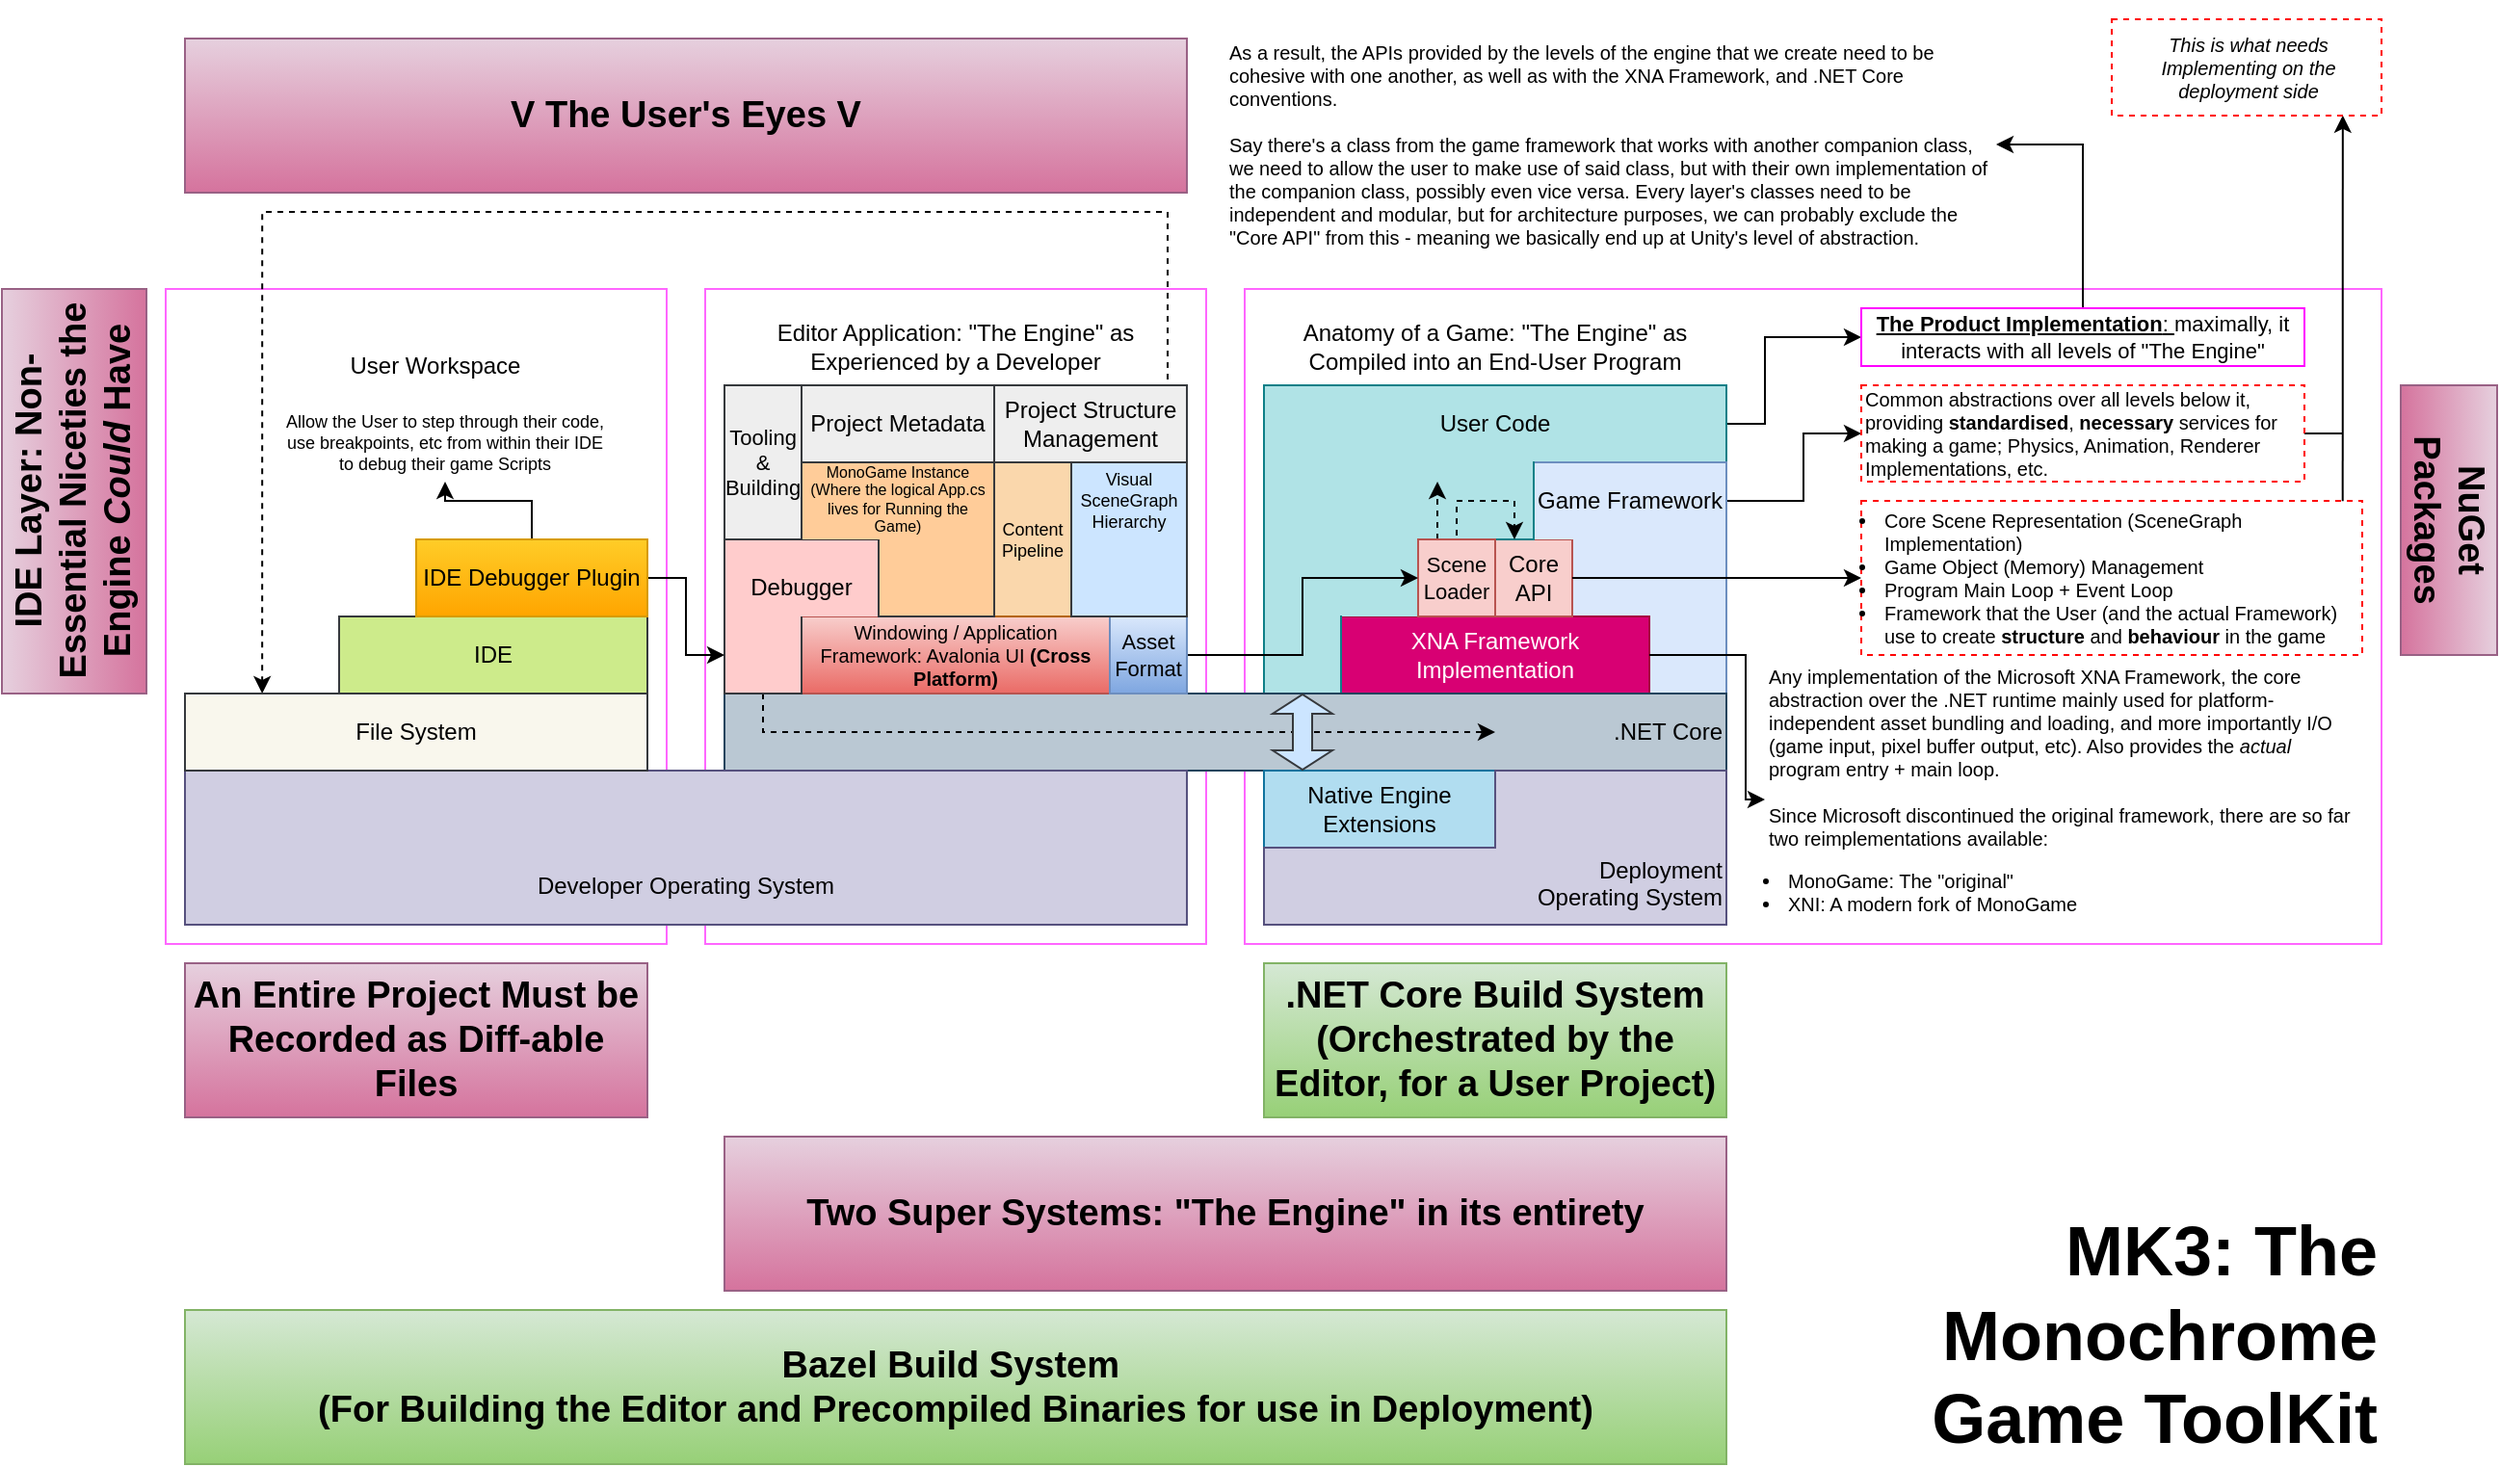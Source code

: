 <mxfile version="25.0.3">
  <diagram name="Page-1" id="nM8cbRk3KZLJgysnEEbO">
    <mxGraphModel dx="2105" dy="787" grid="1" gridSize="10" guides="1" tooltips="1" connect="1" arrows="1" fold="1" page="1" pageScale="1" pageWidth="850" pageHeight="1100" math="0" shadow="0">
      <root>
        <mxCell id="0" />
        <mxCell id="1" parent="0" />
        <mxCell id="u9vShqVt5peOWBlMv1Y0-67" value="" style="rounded=0;whiteSpace=wrap;html=1;fillColor=none;strokeColor=#FF66FF;" vertex="1" parent="1">
          <mxGeometry x="-130" y="150" width="260" height="340" as="geometry" />
        </mxCell>
        <mxCell id="u9vShqVt5peOWBlMv1Y0-78" value="IDE" style="rounded=0;whiteSpace=wrap;html=1;fillColor=#cdeb8b;strokeColor=#36393d;align=center;" vertex="1" parent="1">
          <mxGeometry x="-40" y="320" width="160" height="40" as="geometry" />
        </mxCell>
        <mxCell id="u9vShqVt5peOWBlMv1Y0-55" value="" style="rounded=0;whiteSpace=wrap;html=1;fillColor=none;strokeColor=#FF66FF;" vertex="1" parent="1">
          <mxGeometry x="150" y="150" width="260" height="340" as="geometry" />
        </mxCell>
        <mxCell id="u9vShqVt5peOWBlMv1Y0-54" value="" style="rounded=0;whiteSpace=wrap;html=1;fillColor=none;strokeColor=#FF66FF;" vertex="1" parent="1">
          <mxGeometry x="430" y="150" width="590" height="340" as="geometry" />
        </mxCell>
        <mxCell id="u9vShqVt5peOWBlMv1Y0-36" value="" style="shape=partialRectangle;whiteSpace=wrap;html=1;right=1;top=0;bottom=0;fillColor=#dae8fc;routingCenterX=-0.5;left=0;strokeColor=#6c8ebf;" vertex="1" parent="1">
          <mxGeometry x="640" y="320" width="40" height="40" as="geometry" />
        </mxCell>
        <mxCell id="u9vShqVt5peOWBlMv1Y0-15" value="" style="shape=partialRectangle;whiteSpace=wrap;html=1;right=1;top=0;bottom=0;fillColor=#dae8fc;routingCenterX=-0.5;left=0;strokeColor=#6c8ebf;" vertex="1" parent="1">
          <mxGeometry x="600" y="280" width="80" height="40" as="geometry" />
        </mxCell>
        <mxCell id="u9vShqVt5peOWBlMv1Y0-3" value="Editor Application: &quot;The Engine&quot; as Experienced by a Developer" style="text;html=1;align=center;verticalAlign=middle;whiteSpace=wrap;rounded=0;" vertex="1" parent="1">
          <mxGeometry x="160" y="160" width="240" height="40" as="geometry" />
        </mxCell>
        <mxCell id="u9vShqVt5peOWBlMv1Y0-4" value="XNA Framework Implementation" style="rounded=0;whiteSpace=wrap;html=1;fillColor=#d80073;fontColor=#ffffff;strokeColor=#A50040;" vertex="1" parent="1">
          <mxGeometry x="480" y="320" width="160" height="40" as="geometry" />
        </mxCell>
        <mxCell id="u9vShqVt5peOWBlMv1Y0-5" value="Core API" style="rounded=0;whiteSpace=wrap;html=1;fillColor=#f8cecc;strokeColor=#b85450;" vertex="1" parent="1">
          <mxGeometry x="560" y="280" width="40" height="40" as="geometry" />
        </mxCell>
        <mxCell id="u9vShqVt5peOWBlMv1Y0-43" style="edgeStyle=orthogonalEdgeStyle;rounded=0;orthogonalLoop=1;jettySize=auto;html=1;exitX=1;exitY=0.5;exitDx=0;exitDy=0;entryX=0;entryY=0.5;entryDx=0;entryDy=0;" edge="1" parent="1" source="u9vShqVt5peOWBlMv1Y0-9" target="u9vShqVt5peOWBlMv1Y0-32">
          <mxGeometry relative="1" as="geometry">
            <Array as="points">
              <mxPoint x="700" y="220" />
              <mxPoint x="700" y="175" />
            </Array>
          </mxGeometry>
        </mxCell>
        <mxCell id="u9vShqVt5peOWBlMv1Y0-9" value="User Code" style="shape=partialRectangle;whiteSpace=wrap;html=1;top=1;left=1;fillColor=#b0e3e6;bottom=0;strokeColor=#0e8088;" vertex="1" parent="1">
          <mxGeometry x="440" y="200" width="240" height="40" as="geometry" />
        </mxCell>
        <mxCell id="u9vShqVt5peOWBlMv1Y0-12" value="" style="shape=partialRectangle;whiteSpace=wrap;html=1;right=0;top=0;bottom=0;fillColor=#b0e3e6;routingCenterX=-0.5;strokeColor=#0e8088;" vertex="1" parent="1">
          <mxGeometry x="440" y="240" width="80" height="80" as="geometry" />
        </mxCell>
        <mxCell id="u9vShqVt5peOWBlMv1Y0-44" style="edgeStyle=orthogonalEdgeStyle;rounded=0;orthogonalLoop=1;jettySize=auto;html=1;exitX=1;exitY=0.5;exitDx=0;exitDy=0;entryX=0;entryY=0.5;entryDx=0;entryDy=0;" edge="1" parent="1" source="u9vShqVt5peOWBlMv1Y0-14" target="u9vShqVt5peOWBlMv1Y0-34">
          <mxGeometry relative="1" as="geometry">
            <Array as="points">
              <mxPoint x="720" y="260" />
              <mxPoint x="720" y="225" />
            </Array>
          </mxGeometry>
        </mxCell>
        <mxCell id="u9vShqVt5peOWBlMv1Y0-14" value="Game Framework" style="shape=partialRectangle;whiteSpace=wrap;html=1;bottom=0;top=1;fillColor=#dae8fc;strokeColor=#6c8ebf;" vertex="1" parent="1">
          <mxGeometry x="580" y="240" width="100" height="40" as="geometry" />
        </mxCell>
        <mxCell id="u9vShqVt5peOWBlMv1Y0-16" value="" style="shape=partialRectangle;whiteSpace=wrap;html=1;right=1;top=0;bottom=1;fillColor=#b0e3e6;routingCenterX=-0.5;left=0;strokeColor=#0e8088;" vertex="1" parent="1">
          <mxGeometry x="520" y="240" width="60" height="40" as="geometry" />
        </mxCell>
        <mxCell id="u9vShqVt5peOWBlMv1Y0-17" value="Anatomy of a Game: &quot;The Engine&quot; as Compiled into an End-User Program" style="text;html=1;align=center;verticalAlign=middle;whiteSpace=wrap;rounded=0;" vertex="1" parent="1">
          <mxGeometry x="440" y="160" width="240" height="40" as="geometry" />
        </mxCell>
        <mxCell id="u9vShqVt5peOWBlMv1Y0-19" value="" style="shape=partialRectangle;whiteSpace=wrap;html=1;right=1;top=0;bottom=0;fillColor=#b0e3e6;routingCenterX=-0.5;strokeColor=#0e8088;" vertex="1" parent="1">
          <mxGeometry x="440" y="320" width="40" height="40" as="geometry" />
        </mxCell>
        <mxCell id="u9vShqVt5peOWBlMv1Y0-20" value="&lt;div align=&quot;right&quot;&gt;.NET Core&lt;/div&gt;" style="rounded=0;whiteSpace=wrap;html=1;fillColor=#bac8d3;strokeColor=#23445d;align=right;" vertex="1" parent="1">
          <mxGeometry x="160" y="360" width="520" height="40" as="geometry" />
        </mxCell>
        <mxCell id="u9vShqVt5peOWBlMv1Y0-50" style="edgeStyle=orthogonalEdgeStyle;rounded=0;orthogonalLoop=1;jettySize=auto;html=1;exitX=0.5;exitY=0;exitDx=0;exitDy=0;entryX=1;entryY=0.5;entryDx=0;entryDy=0;" edge="1" parent="1" source="u9vShqVt5peOWBlMv1Y0-32" target="u9vShqVt5peOWBlMv1Y0-49">
          <mxGeometry relative="1" as="geometry" />
        </mxCell>
        <mxCell id="u9vShqVt5peOWBlMv1Y0-32" value="&lt;u&gt;&lt;b&gt;The Product Implementation&lt;/b&gt;: &lt;/u&gt;maximally, it interacts with all levels of &quot;The Engine&quot;" style="text;html=1;align=center;verticalAlign=middle;whiteSpace=wrap;rounded=0;fontSize=11;fillColor=none;strokeColor=#FF00FF;" vertex="1" parent="1">
          <mxGeometry x="750" y="160" width="230" height="30" as="geometry" />
        </mxCell>
        <mxCell id="u9vShqVt5peOWBlMv1Y0-92" style="edgeStyle=orthogonalEdgeStyle;rounded=0;orthogonalLoop=1;jettySize=auto;html=1;exitX=0.961;exitY=0.001;exitDx=0;exitDy=0;entryX=0.85;entryY=0.997;entryDx=0;entryDy=0;exitPerimeter=0;entryPerimeter=0;" edge="1" parent="1" source="u9vShqVt5peOWBlMv1Y0-33" target="u9vShqVt5peOWBlMv1Y0-91">
          <mxGeometry relative="1" as="geometry">
            <Array as="points">
              <mxPoint x="1000" y="60" />
            </Array>
          </mxGeometry>
        </mxCell>
        <mxCell id="u9vShqVt5peOWBlMv1Y0-33" value="&lt;ul style=&quot;padding-left: 10px;&quot;&gt;&lt;li&gt;&lt;font&gt;Core Scene Representation (SceneGraph Implementation)&lt;br&gt;&lt;/font&gt;&lt;/li&gt;&lt;li&gt;&lt;font&gt;Game Object (Memory) Management&lt;/font&gt;&lt;/li&gt;&lt;li&gt;&lt;font&gt;Program Main Loop + Event Loop&lt;/font&gt;&lt;/li&gt;&lt;li&gt;&lt;font&gt;Framework that the User (and the actual Framework) use to create &lt;b&gt;structure &lt;/b&gt;and &lt;b&gt;behaviour &lt;/b&gt;in the game&lt;br&gt;&lt;/font&gt;&lt;/li&gt;&lt;/ul&gt;" style="text;html=1;align=left;verticalAlign=middle;whiteSpace=wrap;rounded=0;fontSize=10;strokeColor=#FF0505;dashed=1;" vertex="1" parent="1">
          <mxGeometry x="750" y="260" width="260" height="80" as="geometry" />
        </mxCell>
        <mxCell id="u9vShqVt5peOWBlMv1Y0-93" style="edgeStyle=orthogonalEdgeStyle;rounded=0;orthogonalLoop=1;jettySize=auto;html=1;exitX=1;exitY=0.5;exitDx=0;exitDy=0;endArrow=none;endFill=0;" edge="1" parent="1" source="u9vShqVt5peOWBlMv1Y0-34">
          <mxGeometry relative="1" as="geometry">
            <mxPoint x="1000" y="225.047" as="targetPoint" />
          </mxGeometry>
        </mxCell>
        <mxCell id="u9vShqVt5peOWBlMv1Y0-34" value="&lt;font&gt;Common abstractions over all levels below it, providing &lt;b&gt;standardised&lt;/b&gt;, &lt;b&gt;necessary&lt;/b&gt; services for making a game; Physics, Animation, Renderer Implementations, etc.&lt;br&gt;&lt;/font&gt;" style="text;html=1;align=left;verticalAlign=middle;whiteSpace=wrap;rounded=0;strokeColor=#FF0000;fontSize=10;dashed=1;" vertex="1" parent="1">
          <mxGeometry x="750" y="200" width="230" height="50" as="geometry" />
        </mxCell>
        <mxCell id="u9vShqVt5peOWBlMv1Y0-39" value="Native Engine Extensions" style="rounded=0;whiteSpace=wrap;html=1;fillColor=#b1ddf0;strokeColor=#10739e;" vertex="1" parent="1">
          <mxGeometry x="440" y="400" width="120" height="40" as="geometry" />
        </mxCell>
        <mxCell id="u9vShqVt5peOWBlMv1Y0-40" value="" style="shape=partialRectangle;whiteSpace=wrap;html=1;right=1;top=1;bottom=0;fillColor=#d0cee2;routingCenterX=-0.5;left=1;strokeColor=#56517e;" vertex="1" parent="1">
          <mxGeometry x="560" y="400" width="120" height="40" as="geometry" />
        </mxCell>
        <mxCell id="u9vShqVt5peOWBlMv1Y0-41" value="&#xa;Deployment Operating System&#xa;&#xa;" style="shape=partialRectangle;whiteSpace=wrap;html=1;right=1;top=0;bottom=1;fillColor=#d0cee2;routingCenterX=-0.5;left=0;strokeColor=#56517e;align=right;verticalAlign=middle;spacingTop=11;" vertex="1" parent="1">
          <mxGeometry x="560" y="440" width="120" height="40" as="geometry" />
        </mxCell>
        <mxCell id="u9vShqVt5peOWBlMv1Y0-42" value="" style="shape=partialRectangle;whiteSpace=wrap;html=1;right=0;top=1;bottom=1;fillColor=#d0cee2;routingCenterX=-0.5;left=1;strokeColor=#56517e;align=right;" vertex="1" parent="1">
          <mxGeometry x="440" y="440" width="120" height="40" as="geometry" />
        </mxCell>
        <mxCell id="u9vShqVt5peOWBlMv1Y0-45" value="&lt;div&gt;Any implementation of the Microsoft XNA Framework, the core abstraction over the .NET runtime mainly used for platform-independent asset bundling and loading, and more importantly I/O (game input, pixel buffer output, etc). Also provides the &lt;i&gt;actual &lt;/i&gt;program entry + main loop.&lt;br&gt;&lt;/div&gt;&lt;div&gt;&lt;br&gt;&lt;/div&gt;&lt;div&gt;Since Microsoft discontinued the original framework, there are so far two reimplementations available:&lt;/div&gt;&lt;div&gt;&lt;ul style=&quot;padding-left: 10px;&quot;&gt;&lt;li&gt;MonoGame: The &quot;original&quot;&lt;/li&gt;&lt;li&gt;XNI: A modern fork of MonoGame&lt;br&gt;&lt;/li&gt;&lt;/ul&gt;&lt;/div&gt;" style="text;html=1;align=left;verticalAlign=middle;whiteSpace=wrap;rounded=0;fontSize=10;" vertex="1" parent="1">
          <mxGeometry x="700" y="350" width="310" height="130" as="geometry" />
        </mxCell>
        <mxCell id="u9vShqVt5peOWBlMv1Y0-47" style="edgeStyle=orthogonalEdgeStyle;rounded=0;orthogonalLoop=1;jettySize=auto;html=1;exitX=1;exitY=0.5;exitDx=0;exitDy=0;entryX=0;entryY=0.5;entryDx=0;entryDy=0;" edge="1" parent="1" source="u9vShqVt5peOWBlMv1Y0-4" target="u9vShqVt5peOWBlMv1Y0-45">
          <mxGeometry relative="1" as="geometry">
            <Array as="points">
              <mxPoint x="690" y="340" />
              <mxPoint x="690" y="415" />
            </Array>
          </mxGeometry>
        </mxCell>
        <mxCell id="u9vShqVt5peOWBlMv1Y0-28" style="edgeStyle=orthogonalEdgeStyle;rounded=0;orthogonalLoop=1;jettySize=auto;html=1;exitX=1;exitY=0.5;exitDx=0;exitDy=0;entryX=0;entryY=0.5;entryDx=0;entryDy=0;" edge="1" parent="1" source="u9vShqVt5peOWBlMv1Y0-5" target="u9vShqVt5peOWBlMv1Y0-33">
          <mxGeometry relative="1" as="geometry">
            <mxPoint x="720" y="300" as="targetPoint" />
            <mxPoint x="640" y="300" as="sourcePoint" />
            <Array as="points">
              <mxPoint x="740" y="300" />
              <mxPoint x="740" y="300" />
            </Array>
          </mxGeometry>
        </mxCell>
        <mxCell id="u9vShqVt5peOWBlMv1Y0-49" value="&lt;div&gt;As a result, the APIs provided by the levels of the engine that we create need to be cohesive with one another, as well as with the XNA Framework, and .NET Core conventions.&lt;/div&gt;&lt;div&gt;&lt;br&gt;&lt;/div&gt;&lt;div&gt;Say there&#39;s a class from the game framework that works with another companion class, we need to allow the user to make use of said class, but with their own implementation of the companion class, possibly even vice versa. Every layer&#39;s classes need to be independent and modular, but for architecture purposes, we can probably exclude the &quot;Core API&quot; from this - meaning we basically end up at Unity&#39;s level of abstraction.&lt;br&gt;&lt;/div&gt;" style="text;html=1;align=left;verticalAlign=middle;whiteSpace=wrap;rounded=0;fontSize=10;" vertex="1" parent="1">
          <mxGeometry x="420" width="400" height="150" as="geometry" />
        </mxCell>
        <mxCell id="u9vShqVt5peOWBlMv1Y0-59" style="edgeStyle=orthogonalEdgeStyle;rounded=0;orthogonalLoop=1;jettySize=auto;html=1;entryX=0.167;entryY=0.25;entryDx=0;entryDy=0;dashed=1;exitX=0.25;exitY=0;exitDx=0;exitDy=0;entryPerimeter=0;" edge="1" parent="1" source="u9vShqVt5peOWBlMv1Y0-51" target="u9vShqVt5peOWBlMv1Y0-16">
          <mxGeometry relative="1" as="geometry">
            <mxPoint x="500" y="260" as="sourcePoint" />
            <Array as="points">
              <mxPoint x="530" y="260" />
              <mxPoint x="530" y="260" />
            </Array>
          </mxGeometry>
        </mxCell>
        <mxCell id="u9vShqVt5peOWBlMv1Y0-61" style="edgeStyle=orthogonalEdgeStyle;rounded=0;orthogonalLoop=1;jettySize=auto;html=1;entryX=0.25;entryY=0;entryDx=0;entryDy=0;dashed=1;exitX=0.5;exitY=1;exitDx=0;exitDy=0;" edge="1" parent="1" source="u9vShqVt5peOWBlMv1Y0-16" target="u9vShqVt5peOWBlMv1Y0-5">
          <mxGeometry relative="1" as="geometry">
            <mxPoint x="510" y="260" as="sourcePoint" />
            <Array as="points">
              <mxPoint x="540" y="280" />
              <mxPoint x="540" y="260" />
              <mxPoint x="570" y="260" />
            </Array>
          </mxGeometry>
        </mxCell>
        <mxCell id="u9vShqVt5peOWBlMv1Y0-51" value="Scene Loader" style="rounded=0;whiteSpace=wrap;html=1;fillColor=#f8cecc;strokeColor=#b85450;fontSize=11;" vertex="1" parent="1">
          <mxGeometry x="520" y="280" width="40" height="40" as="geometry" />
        </mxCell>
        <mxCell id="u9vShqVt5peOWBlMv1Y0-66" value="" style="endArrow=classic;html=1;rounded=0;dashed=1;" edge="1" parent="1">
          <mxGeometry width="50" height="50" relative="1" as="geometry">
            <mxPoint x="180" y="360" as="sourcePoint" />
            <mxPoint x="560" y="380" as="targetPoint" />
            <Array as="points">
              <mxPoint x="180" y="380" />
            </Array>
          </mxGeometry>
        </mxCell>
        <mxCell id="u9vShqVt5peOWBlMv1Y0-52" value="" style="shape=partialRectangle;whiteSpace=wrap;html=1;right=1;top=1;bottom=0;fillColor=#d0cee2;routingCenterX=-0.5;left=1;strokeColor=#56517e;align=center;" vertex="1" parent="1">
          <mxGeometry x="-120" y="400" width="520" height="40" as="geometry" />
        </mxCell>
        <mxCell id="u9vShqVt5peOWBlMv1Y0-53" value="Developer Operating System" style="shape=partialRectangle;whiteSpace=wrap;html=1;right=1;top=0;bottom=1;fillColor=#d0cee2;routingCenterX=-0.5;left=1;strokeColor=#56517e;align=center;" vertex="1" parent="1">
          <mxGeometry x="-120" y="440" width="520" height="40" as="geometry" />
        </mxCell>
        <mxCell id="u9vShqVt5peOWBlMv1Y0-56" value="Windowing / Application Framework: Avalonia UI &lt;b&gt;(Cross Platform)&lt;/b&gt;" style="rounded=0;whiteSpace=wrap;html=1;fillColor=#f8cecc;strokeColor=#b85450;gradientColor=#ea6b66;fontSize=10;" vertex="1" parent="1">
          <mxGeometry x="200" y="320" width="160" height="40" as="geometry" />
        </mxCell>
        <mxCell id="u9vShqVt5peOWBlMv1Y0-58" style="edgeStyle=orthogonalEdgeStyle;rounded=0;orthogonalLoop=1;jettySize=auto;html=1;exitX=1;exitY=0.5;exitDx=0;exitDy=0;entryX=0;entryY=0.5;entryDx=0;entryDy=0;" edge="1" parent="1" source="u9vShqVt5peOWBlMv1Y0-57" target="u9vShqVt5peOWBlMv1Y0-51">
          <mxGeometry relative="1" as="geometry">
            <Array as="points">
              <mxPoint x="460" y="340" />
              <mxPoint x="460" y="300" />
            </Array>
          </mxGeometry>
        </mxCell>
        <mxCell id="u9vShqVt5peOWBlMv1Y0-57" value="Asset Format" style="rounded=0;whiteSpace=wrap;html=1;fillColor=#dae8fc;strokeColor=#6c8ebf;gradientColor=#7ea6e0;fontSize=11;" vertex="1" parent="1">
          <mxGeometry x="360" y="320" width="40" height="40" as="geometry" />
        </mxCell>
        <mxCell id="u9vShqVt5peOWBlMv1Y0-60" value="Two Super Systems: &quot;The Engine&quot; in its entirety" style="rounded=0;whiteSpace=wrap;html=1;fillColor=#e6d0de;gradientColor=#d5739d;strokeColor=#996185;verticalAlign=middle;fontSize=19;fontStyle=1" vertex="1" parent="1">
          <mxGeometry x="160" y="590" width="520" height="80" as="geometry" />
        </mxCell>
        <mxCell id="u9vShqVt5peOWBlMv1Y0-63" value="" style="shape=partialRectangle;whiteSpace=wrap;html=1;right=1;top=0;bottom=1;fillColor=#ffcccc;routingCenterX=-0.5;strokeColor=#36393d;left=1;" vertex="1" parent="1">
          <mxGeometry x="160" y="320" width="40" height="40" as="geometry" />
        </mxCell>
        <mxCell id="u9vShqVt5peOWBlMv1Y0-64" value="&lt;br&gt;Debugger&lt;div&gt;&lt;br/&gt;&lt;/div&gt;" style="shape=partialRectangle;whiteSpace=wrap;html=1;right=1;top=1;bottom=0;fillColor=#ffcccc;routingCenterX=-0.5;strokeColor=#36393d;left=1;verticalAlign=middle;spacingTop=10;" vertex="1" parent="1">
          <mxGeometry x="160" y="280" width="80" height="40" as="geometry" />
        </mxCell>
        <mxCell id="u9vShqVt5peOWBlMv1Y0-48" value="" style="shape=flexArrow;endArrow=classic;startArrow=classic;html=1;rounded=0;endSize=3;startSize=3;fillColor=#cce5ff;strokeColor=#36393d;" edge="1" parent="1" target="u9vShqVt5peOWBlMv1Y0-19">
          <mxGeometry width="100" height="100" relative="1" as="geometry">
            <mxPoint x="460" y="400" as="sourcePoint" />
            <mxPoint x="560" y="300" as="targetPoint" />
          </mxGeometry>
        </mxCell>
        <mxCell id="u9vShqVt5peOWBlMv1Y0-68" value="MK3: The Monochrome Game ToolKit" style="text;html=1;align=right;verticalAlign=bottom;whiteSpace=wrap;rounded=0;fontStyle=1;fontSize=36;" vertex="1" parent="1">
          <mxGeometry x="690" y="580" width="330" height="180" as="geometry" />
        </mxCell>
        <mxCell id="u9vShqVt5peOWBlMv1Y0-70" value="Content Pipeline" style="rounded=0;whiteSpace=wrap;html=1;fillColor=#fad7ac;strokeColor=#b46504;fontSize=9;" vertex="1" parent="1">
          <mxGeometry x="300" y="240" width="40" height="80" as="geometry" />
        </mxCell>
        <mxCell id="u9vShqVt5peOWBlMv1Y0-71" value="" style="shape=partialRectangle;whiteSpace=wrap;html=1;right=1;top=0;bottom=1;fillColor=#cce5ff;routingCenterX=-0.5;strokeColor=#36393d;left=1;" vertex="1" parent="1">
          <mxGeometry x="340" y="280" width="60" height="40" as="geometry" />
        </mxCell>
        <mxCell id="u9vShqVt5peOWBlMv1Y0-72" value="&lt;br&gt;&lt;div&gt;Visual SceneGraph Hierarchy&lt;br&gt;&lt;/div&gt;&lt;div&gt;&lt;br&gt;&lt;/div&gt;" style="shape=partialRectangle;whiteSpace=wrap;html=1;right=1;top=1;bottom=0;fillColor=#cce5ff;routingCenterX=-0.5;strokeColor=#36393d;left=1;fontSize=9;spacingTop=0;" vertex="1" parent="1">
          <mxGeometry x="340" y="240" width="60" height="40" as="geometry" />
        </mxCell>
        <mxCell id="u9vShqVt5peOWBlMv1Y0-82" style="edgeStyle=orthogonalEdgeStyle;rounded=0;orthogonalLoop=1;jettySize=auto;html=1;exitX=0.75;exitY=0;exitDx=0;exitDy=0;entryX=0.167;entryY=0;entryDx=0;entryDy=0;entryPerimeter=0;dashed=1;" edge="1" parent="1" source="u9vShqVt5peOWBlMv1Y0-73" target="u9vShqVt5peOWBlMv1Y0-81">
          <mxGeometry relative="1" as="geometry">
            <mxPoint x="-80" y="280" as="targetPoint" />
            <Array as="points">
              <mxPoint x="390" y="200" />
              <mxPoint x="390" y="110" />
              <mxPoint x="-80" y="110" />
            </Array>
          </mxGeometry>
        </mxCell>
        <mxCell id="u9vShqVt5peOWBlMv1Y0-73" value="Project Structure Management" style="rounded=0;whiteSpace=wrap;html=1;fillColor=#eeeeee;strokeColor=#36393d;" vertex="1" parent="1">
          <mxGeometry x="300" y="200" width="100" height="40" as="geometry" />
        </mxCell>
        <UserObject label="" link="&#xa;&lt;font style=&quot;font-size: 11px;&quot;&gt;MonoGame Instance (Where the logical App.cs lives for Running the Game)&lt;/font&gt;&#xa;&#xa;" id="u9vShqVt5peOWBlMv1Y0-74">
          <mxCell style="shape=partialRectangle;whiteSpace=wrap;html=1;right=1;top=0;bottom=1;fillColor=#ffcc99;routingCenterX=-0.5;strokeColor=#36393d;left=1;" vertex="1" parent="1">
            <mxGeometry x="240" y="280" width="60" height="40" as="geometry" />
          </mxCell>
        </UserObject>
        <UserObject label="&#xa;&lt;font&gt;MonoGame Instance (Where the logical App.cs lives for Running the Game)&lt;/font&gt;&#xa;&#xa;" link="&#xa;&lt;font style=&quot;font-size: 11px;&quot;&gt;MonoGame Instance (Where the logical App.cs lives for Running the Game)&lt;/font&gt;&#xa;&#xa;" id="u9vShqVt5peOWBlMv1Y0-75">
          <mxCell style="shape=partialRectangle;whiteSpace=wrap;html=1;right=1;top=1;bottom=0;fillColor=#ffcc99;routingCenterX=-0.5;strokeColor=#36393d;left=1;fontSize=8;spacingTop=7;" vertex="1" parent="1">
            <mxGeometry x="200" y="240" width="100" height="40" as="geometry" />
          </mxCell>
        </UserObject>
        <mxCell id="u9vShqVt5peOWBlMv1Y0-76" value="Project Metadata" style="rounded=0;whiteSpace=wrap;html=1;fillColor=#eeeeee;strokeColor=#36393d;" vertex="1" parent="1">
          <mxGeometry x="200" y="200" width="100" height="40" as="geometry" />
        </mxCell>
        <mxCell id="u9vShqVt5peOWBlMv1Y0-77" value="Tooling &amp;amp; Building" style="rounded=0;whiteSpace=wrap;html=1;fillColor=#eeeeee;strokeColor=#36393d;fontSize=11;" vertex="1" parent="1">
          <mxGeometry x="160" y="200" width="40" height="80" as="geometry" />
        </mxCell>
        <mxCell id="u9vShqVt5peOWBlMv1Y0-80" style="edgeStyle=orthogonalEdgeStyle;rounded=0;orthogonalLoop=1;jettySize=auto;html=1;exitX=1;exitY=0.5;exitDx=0;exitDy=0;entryX=0;entryY=0.5;entryDx=0;entryDy=0;" edge="1" parent="1" source="u9vShqVt5peOWBlMv1Y0-79" target="u9vShqVt5peOWBlMv1Y0-63">
          <mxGeometry relative="1" as="geometry" />
        </mxCell>
        <mxCell id="u9vShqVt5peOWBlMv1Y0-87" style="edgeStyle=orthogonalEdgeStyle;rounded=0;orthogonalLoop=1;jettySize=auto;html=1;exitX=0.5;exitY=0;exitDx=0;exitDy=0;entryX=0.5;entryY=1;entryDx=0;entryDy=0;" edge="1" parent="1" source="u9vShqVt5peOWBlMv1Y0-79" target="u9vShqVt5peOWBlMv1Y0-86">
          <mxGeometry relative="1" as="geometry" />
        </mxCell>
        <mxCell id="u9vShqVt5peOWBlMv1Y0-79" value="IDE Debugger Plugin" style="rounded=0;whiteSpace=wrap;html=1;fillColor=#ffcd28;strokeColor=#d79b00;align=center;gradientColor=#ffa500;" vertex="1" parent="1">
          <mxGeometry y="280" width="120" height="40" as="geometry" />
        </mxCell>
        <mxCell id="u9vShqVt5peOWBlMv1Y0-81" value="File System" style="rounded=0;whiteSpace=wrap;html=1;fillColor=#f9f7ed;strokeColor=#36393d;align=center;" vertex="1" parent="1">
          <mxGeometry x="-120" y="360" width="240" height="40" as="geometry" />
        </mxCell>
        <mxCell id="u9vShqVt5peOWBlMv1Y0-84" value="V The User&#39;s Eyes V" style="rounded=0;whiteSpace=wrap;html=1;fillColor=#e6d0de;gradientColor=#d5739d;strokeColor=#996185;verticalAlign=middle;fontSize=19;fontStyle=1" vertex="1" parent="1">
          <mxGeometry x="-120" y="20" width="520" height="80" as="geometry" />
        </mxCell>
        <mxCell id="u9vShqVt5peOWBlMv1Y0-85" value="IDE Layer: Non-Essential Niceties the Engine &lt;i&gt;Could &lt;/i&gt;Have" style="rounded=0;whiteSpace=wrap;html=1;fillColor=#e6d0de;gradientColor=#d5739d;strokeColor=#996185;verticalAlign=middle;fontSize=19;fontStyle=1;rotation=-90;" vertex="1" parent="1">
          <mxGeometry x="-282.5" y="217.5" width="210" height="75" as="geometry" />
        </mxCell>
        <mxCell id="u9vShqVt5peOWBlMv1Y0-86" value="Allow the User to step through their code, use breakpoints, etc from within their IDE to debug their game Scripts" style="text;html=1;align=center;verticalAlign=middle;whiteSpace=wrap;rounded=0;fontSize=9;" vertex="1" parent="1">
          <mxGeometry x="-70" y="210" width="170" height="40" as="geometry" />
        </mxCell>
        <mxCell id="u9vShqVt5peOWBlMv1Y0-88" value="An Entire Project Must be Recorded as Diff-able Files" style="rounded=0;whiteSpace=wrap;html=1;fillColor=#e6d0de;gradientColor=#d5739d;strokeColor=#996185;verticalAlign=middle;fontSize=19;fontStyle=1" vertex="1" parent="1">
          <mxGeometry x="-120" y="500" width="240" height="80" as="geometry" />
        </mxCell>
        <mxCell id="u9vShqVt5peOWBlMv1Y0-89" value="User Workspace" style="text;html=1;align=center;verticalAlign=middle;whiteSpace=wrap;rounded=0;" vertex="1" parent="1">
          <mxGeometry x="-110" y="170" width="240" height="40" as="geometry" />
        </mxCell>
        <mxCell id="u9vShqVt5peOWBlMv1Y0-91" value="&lt;div align=&quot;center&quot;&gt;This is what needs Implementing on the deployment side&lt;br&gt;&lt;/div&gt;" style="text;html=1;align=left;verticalAlign=middle;whiteSpace=wrap;rounded=0;strokeColor=#FF0000;fontSize=10;dashed=1;fontStyle=2" vertex="1" parent="1">
          <mxGeometry x="880" y="10" width="140" height="50" as="geometry" />
        </mxCell>
        <mxCell id="u9vShqVt5peOWBlMv1Y0-94" value="&lt;div&gt;Bazel Build System&amp;nbsp;&lt;/div&gt;&lt;div&gt;(For Building the Editor and Precompiled Binaries for use in Deployment)&lt;/div&gt;" style="rounded=0;whiteSpace=wrap;html=1;fillColor=#d5e8d4;gradientColor=#97d077;strokeColor=#82b366;verticalAlign=middle;fontSize=19;fontStyle=1" vertex="1" parent="1">
          <mxGeometry x="-120" y="680" width="800" height="80" as="geometry" />
        </mxCell>
        <mxCell id="u9vShqVt5peOWBlMv1Y0-95" value="&lt;div&gt;.NET Core Build System&lt;/div&gt;&lt;div&gt;(Orchestrated by the Editor, for a User Project)&lt;br&gt;&lt;/div&gt;" style="rounded=0;whiteSpace=wrap;html=1;fillColor=#d5e8d4;gradientColor=#97d077;strokeColor=#82b366;verticalAlign=middle;fontSize=19;fontStyle=1" vertex="1" parent="1">
          <mxGeometry x="440" y="500" width="240" height="80" as="geometry" />
        </mxCell>
        <mxCell id="u9vShqVt5peOWBlMv1Y0-97" value="NuGet Packages" style="rounded=0;whiteSpace=wrap;html=1;fillColor=#e6d0de;gradientColor=#d5739d;strokeColor=#996185;verticalAlign=middle;fontSize=19;fontStyle=1;rotation=90;" vertex="1" parent="1">
          <mxGeometry x="985" y="245" width="140" height="50" as="geometry" />
        </mxCell>
      </root>
    </mxGraphModel>
  </diagram>
</mxfile>
